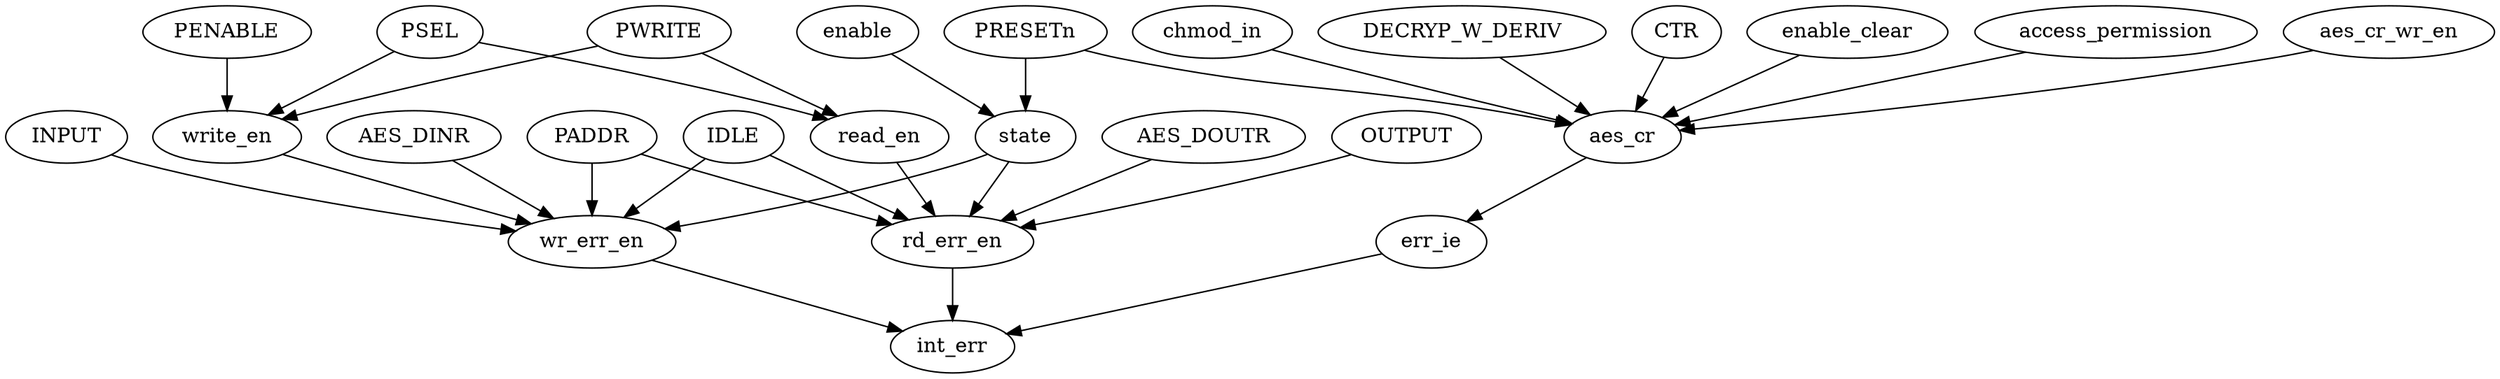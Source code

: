strict digraph "" {
	CTR	 [complexity=10,
		importance=0.166000060085,
		rank=0.0166000060085];
	aes_cr	 [complexity=6,
		importance=0.0789827430642,
		rank=0.0131637905107];
	CTR -> aes_cr;
	write_en	 [complexity=12,
		importance=0.0431988914383,
		rank=0.00359990761986];
	wr_err_en	 [complexity=4,
		importance=0.0304775338366,
		rank=0.00761938345916];
	write_en -> wr_err_en;
	PSEL	 [complexity=15,
		importance=0.0500561877263,
		rank=0.00333707918176];
	PSEL -> write_en;
	read_en	 [complexity=12,
		importance=0.0420216137699,
		rank=0.0035018011475];
	PSEL -> read_en;
	PRESETn	 [complexity=13,
		importance=0.199960392839,
		rank=0.0153815686799];
	PRESETn -> aes_cr;
	state	 [complexity=12,
		importance=0.0639752729609,
		rank=0.00533127274674];
	PRESETn -> state;
	int_err	 [complexity=0,
		importance=0.0177289433926,
		rank=0.0];
	wr_err_en -> int_err;
	AES_DOUTR	 [complexity=12,
		importance=0.0386739111662,
		rank=0.00322282593052];
	rd_err_en	 [complexity=4,
		importance=0.0306393372098,
		rank=0.00765983430245];
	AES_DOUTR -> rd_err_en;
	IDLE	 [complexity=12,
		importance=0.0386739111662,
		rank=0.00322282593052];
	IDLE -> wr_err_en;
	IDLE -> rd_err_en;
	err_ie	 [complexity=4,
		importance=0.0285643771144,
		rank=0.0071410942786];
	aes_cr -> err_ie;
	state -> wr_err_en;
	state -> rd_err_en;
	enable_clear	 [complexity=7,
		importance=0.170526513765,
		rank=0.0243609305379];
	enable_clear -> aes_cr;
	AES_DINR	 [complexity=12,
		importance=0.038512107793,
		rank=0.00320934231609];
	AES_DINR -> wr_err_en;
	access_permission	 [complexity=8,
		importance=0.641737121761,
		rank=0.0802171402201];
	access_permission -> aes_cr;
	enable	 [complexity=13,
		importance=0.138785979644,
		rank=0.010675844588];
	enable -> state;
	err_ie -> int_err;
	aes_cr_wr_en	 [complexity=9,
		importance=0.724207656641,
		rank=0.0804675174046];
	aes_cr_wr_en -> aes_cr;
	PENABLE	 [complexity=16,
		importance=0.0512334653947,
		rank=0.00320209158717];
	PENABLE -> write_en;
	PADDR	 [complexity=12,
		importance=0.0386739111662,
		rank=0.00322282593052];
	PADDR -> wr_err_en;
	PADDR -> rd_err_en;
	read_en -> rd_err_en;
	INPUT	 [complexity=12,
		importance=0.038512107793,
		rank=0.00320934231609];
	INPUT -> wr_err_en;
	chmod_in	 [complexity=10,
		importance=0.166401784397,
		rank=0.0166401784397];
	chmod_in -> aes_cr;
	PWRITE	 [complexity=15,
		importance=0.0500561877263,
		rank=0.00333707918176];
	PWRITE -> write_en;
	PWRITE -> read_en;
	rd_err_en -> int_err;
	DECRYP_W_DERIV	 [complexity=10,
		importance=0.166000060085,
		rank=0.0166000060085];
	DECRYP_W_DERIV -> aes_cr;
	OUTPUT	 [complexity=12,
		importance=0.0386739111662,
		rank=0.00322282593052];
	OUTPUT -> rd_err_en;
}
